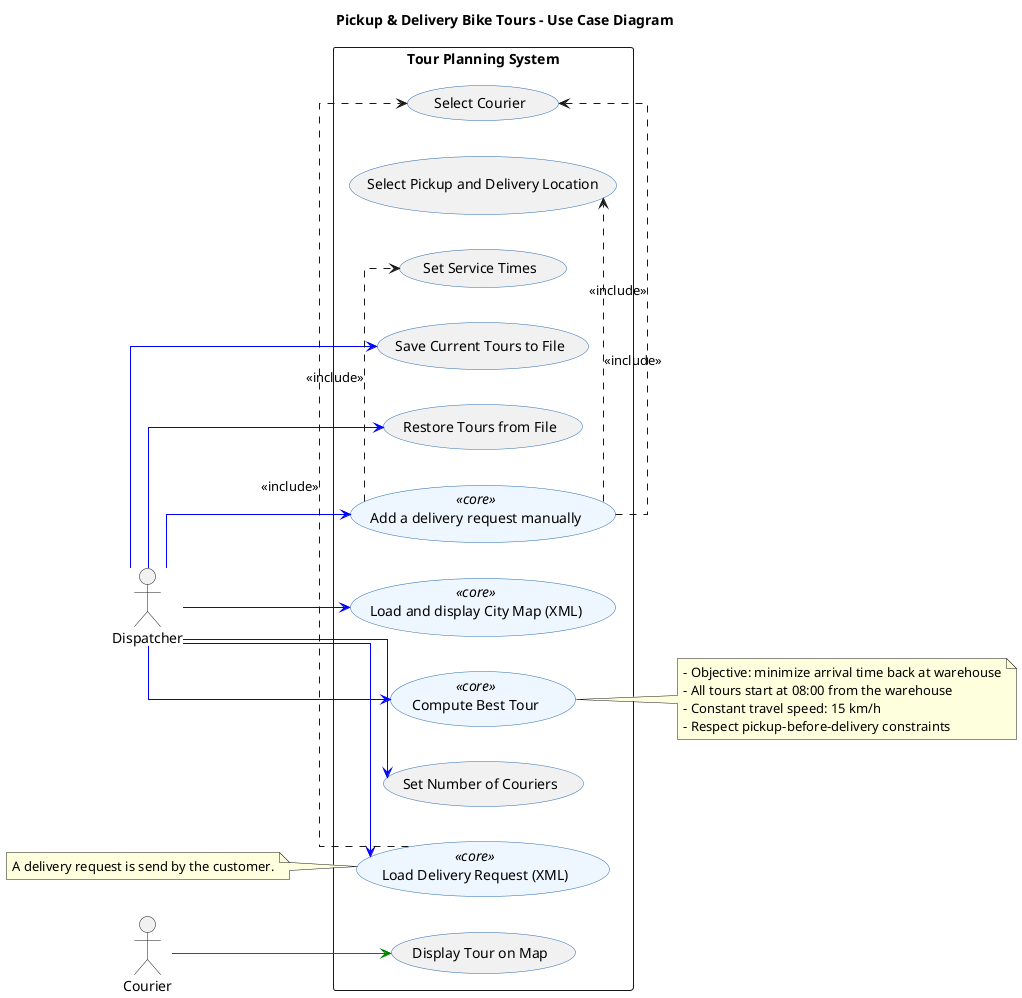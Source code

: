 @startuml name UCdiagram
title Pickup & Delivery Bike Tours - Use Case Diagram
left to right direction
skinparam linetype ortho
skinparam usecase {
    BackgroundColor<<core>> #EEF7FF
    BorderColor #2B6CB0
}

actor Dispatcher
actor Courier

rectangle "Tour Planning System" as System {

    usecase UC_Load         as "Load and display City Map (XML)" <<core>>
    usecase UC_Receive      as "Load Delivery Request (XML)" <<core>>
    usecase UC_Compute      as "Compute Best Tour" <<core>>

    usecase UC_SetCouriers  as "Set Number of Couriers"

    usecase UC_SelectCourier as "Select Courier"
    usecase UC_Pickup_Delivery as "Select Pickup and Delivery Location"
    usecase UC_ServiceTimes as "Set Service Times"

    usecase UC_DisplayTour  as "Display Tour on Map"

    usecase UC_Save         as "Save Current Tours to File"
    usecase UC_Restore      as "Restore Tours from File"

    usecase UC_addDeliveryManual as "Add a delivery request manually" <<core>>
}

' Actor → Use cases
Dispatcher -[#blue]-> UC_Load
Dispatcher -[#blue]-> UC_SetCouriers
Dispatcher -[#blue]-> UC_addDeliveryManual
Dispatcher -[#blue]-> UC_Receive
Dispatcher -[#blue]-> UC_Save
Dispatcher -[#blue]-> UC_Restore
Dispatcher -[#blue]-> UC_Compute

Courier -[#green]-> UC_DisplayTour

' Includes (decomposition) — arrow head points to the included UC
UC_addDeliveryManual .> UC_ServiceTimes : <<include>>
UC_addDeliveryManual .> UC_SelectCourier : <<include>>
UC_addDeliveryManual .> UC_Pickup_Delivery : <<include>>
UC_Receive .> UC_SelectCourier : <<include>>

' Notes / business rules
note right of UC_Compute
- Objective: minimize arrival time back at warehouse
- All tours start at 08:00 from the warehouse
- Constant travel speed: 15 km/h
- Respect pickup-before-delivery constraints
end note

note left of UC_Receive
A delivery request is send by the customer.
end note


@enduml
